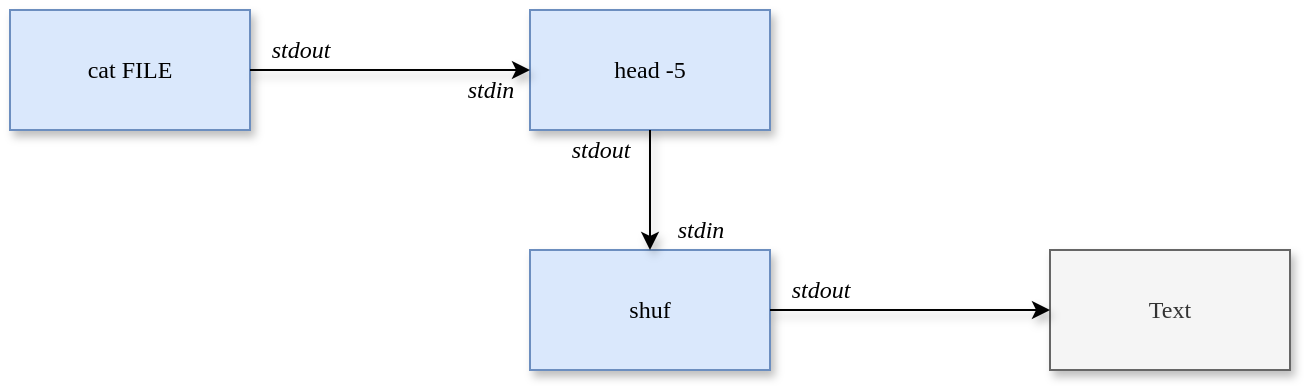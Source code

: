<mxfile version="18.1.2" type="device"><diagram id="1AtFmrhGImuebkQzd6UE" name="Page-1"><mxGraphModel dx="782" dy="473" grid="1" gridSize="10" guides="1" tooltips="1" connect="1" arrows="1" fold="1" page="1" pageScale="1" pageWidth="850" pageHeight="1100" math="0" shadow="0"><root><mxCell id="0"/><mxCell id="1" parent="0"/><mxCell id="oBXqYrgqtZbzKn-B_dK3-6" value="cat FILE" style="rounded=0;whiteSpace=wrap;html=1;fillColor=#dae8fc;strokeColor=#6c8ebf;fontFamily=Roboto Mono;shadow=1;sketch=0;fontSource=https%3A%2F%2Ffonts.googleapis.com%2Fcss%3Ffamily%3DRoboto%2BMono;" parent="1" vertex="1"><mxGeometry x="100" y="160" width="120" height="60" as="geometry"/></mxCell><mxCell id="oBXqYrgqtZbzKn-B_dK3-7" value="head -5" style="rounded=0;whiteSpace=wrap;html=1;fillColor=#dae8fc;strokeColor=#6c8ebf;fontFamily=Roboto Mono;shadow=1;sketch=0;fontSource=https%3A%2F%2Ffonts.googleapis.com%2Fcss%3Ffamily%3DRoboto%2BMono;" parent="1" vertex="1"><mxGeometry x="360" y="160" width="120" height="60" as="geometry"/></mxCell><mxCell id="oBXqYrgqtZbzKn-B_dK3-9" value="" style="endArrow=classic;html=1;rounded=0;exitX=1;exitY=0.5;exitDx=0;exitDy=0;entryX=0;entryY=0.5;entryDx=0;entryDy=0;fontFamily=Roboto Mono;shadow=1;sketch=0;fontSource=https%3A%2F%2Ffonts.googleapis.com%2Fcss%3Ffamily%3DRoboto%2BMono;" parent="1" source="oBXqYrgqtZbzKn-B_dK3-6" target="oBXqYrgqtZbzKn-B_dK3-7" edge="1"><mxGeometry width="50" height="50" relative="1" as="geometry"><mxPoint x="340" y="310" as="sourcePoint"/><mxPoint x="390" y="260" as="targetPoint"/></mxGeometry></mxCell><mxCell id="oBXqYrgqtZbzKn-B_dK3-12" value="shuf" style="rounded=0;whiteSpace=wrap;html=1;fillColor=#dae8fc;strokeColor=#6c8ebf;fontFamily=Roboto Mono;shadow=1;sketch=0;fontSource=https%3A%2F%2Ffonts.googleapis.com%2Fcss%3Ffamily%3DRoboto%2BMono;" parent="1" vertex="1"><mxGeometry x="360" y="280" width="120" height="60" as="geometry"/></mxCell><mxCell id="oBXqYrgqtZbzKn-B_dK3-13" value="Text" style="rounded=0;whiteSpace=wrap;html=1;fillColor=#f5f5f5;fontColor=#333333;strokeColor=#666666;fontFamily=Roboto Mono;shadow=1;sketch=0;fontSource=https%3A%2F%2Ffonts.googleapis.com%2Fcss%3Ffamily%3DRoboto%2BMono;" parent="1" vertex="1"><mxGeometry x="620" y="280" width="120" height="60" as="geometry"/></mxCell><mxCell id="oBXqYrgqtZbzKn-B_dK3-14" value="" style="endArrow=classic;html=1;rounded=0;exitX=0.5;exitY=1;exitDx=0;exitDy=0;entryX=0.5;entryY=0;entryDx=0;entryDy=0;fontFamily=Roboto Mono;shadow=1;sketch=0;fontSource=https%3A%2F%2Ffonts.googleapis.com%2Fcss%3Ffamily%3DRoboto%2BMono;" parent="1" source="oBXqYrgqtZbzKn-B_dK3-7" target="oBXqYrgqtZbzKn-B_dK3-12" edge="1"><mxGeometry width="50" height="50" relative="1" as="geometry"><mxPoint x="280" y="310" as="sourcePoint"/><mxPoint x="390" y="380" as="targetPoint"/></mxGeometry></mxCell><mxCell id="oBXqYrgqtZbzKn-B_dK3-15" value="" style="endArrow=classic;html=1;rounded=0;exitX=1;exitY=0.5;exitDx=0;exitDy=0;entryX=0;entryY=0.5;entryDx=0;entryDy=0;fontFamily=Roboto Mono;shadow=1;sketch=0;fontSource=https%3A%2F%2Ffonts.googleapis.com%2Fcss%3Ffamily%3DRoboto%2BMono;" parent="1" source="oBXqYrgqtZbzKn-B_dK3-12" target="oBXqYrgqtZbzKn-B_dK3-13" edge="1"><mxGeometry width="50" height="50" relative="1" as="geometry"><mxPoint x="460" y="450" as="sourcePoint"/><mxPoint x="510" y="400" as="targetPoint"/></mxGeometry></mxCell><mxCell id="WimxfzKNPJIYloTciFNL-6" value="stdin" style="text;html=1;align=center;verticalAlign=middle;resizable=0;points=[];autosize=1;strokeColor=none;fillColor=none;fontFamily=Roboto Mono;fontSource=https%3A%2F%2Ffonts.googleapis.com%2Fcss%3Ffamily%3DRoboto%2BMono;fontStyle=2" vertex="1" parent="1"><mxGeometry x="315" y="190" width="50" height="20" as="geometry"/></mxCell><mxCell id="WimxfzKNPJIYloTciFNL-7" value="stdin" style="text;html=1;align=center;verticalAlign=middle;resizable=0;points=[];autosize=1;strokeColor=none;fillColor=none;fontFamily=Roboto Mono;fontSource=https%3A%2F%2Ffonts.googleapis.com%2Fcss%3Ffamily%3DRoboto%2BMono;fontStyle=2" vertex="1" parent="1"><mxGeometry x="420" y="260" width="50" height="20" as="geometry"/></mxCell><mxCell id="WimxfzKNPJIYloTciFNL-9" value="stdout" style="text;html=1;align=center;verticalAlign=middle;resizable=0;points=[];autosize=1;strokeColor=none;fillColor=none;fontFamily=Roboto Mono;fontSource=https%3A%2F%2Ffonts.googleapis.com%2Fcss%3Ffamily%3DRoboto%2BMono;fontStyle=2" vertex="1" parent="1"><mxGeometry x="215" y="170" width="60" height="20" as="geometry"/></mxCell><mxCell id="WimxfzKNPJIYloTciFNL-11" value="stdout" style="text;html=1;align=center;verticalAlign=middle;resizable=0;points=[];autosize=1;strokeColor=none;fillColor=none;fontFamily=Roboto Mono;fontSource=https%3A%2F%2Ffonts.googleapis.com%2Fcss%3Ffamily%3DRoboto%2BMono;fontStyle=2" vertex="1" parent="1"><mxGeometry x="365" y="220" width="60" height="20" as="geometry"/></mxCell><mxCell id="WimxfzKNPJIYloTciFNL-12" value="stdout" style="text;html=1;align=center;verticalAlign=middle;resizable=0;points=[];autosize=1;strokeColor=none;fillColor=none;fontFamily=Roboto Mono;fontSource=https%3A%2F%2Ffonts.googleapis.com%2Fcss%3Ffamily%3DRoboto%2BMono;fontStyle=2" vertex="1" parent="1"><mxGeometry x="475" y="290" width="60" height="20" as="geometry"/></mxCell></root></mxGraphModel></diagram></mxfile>